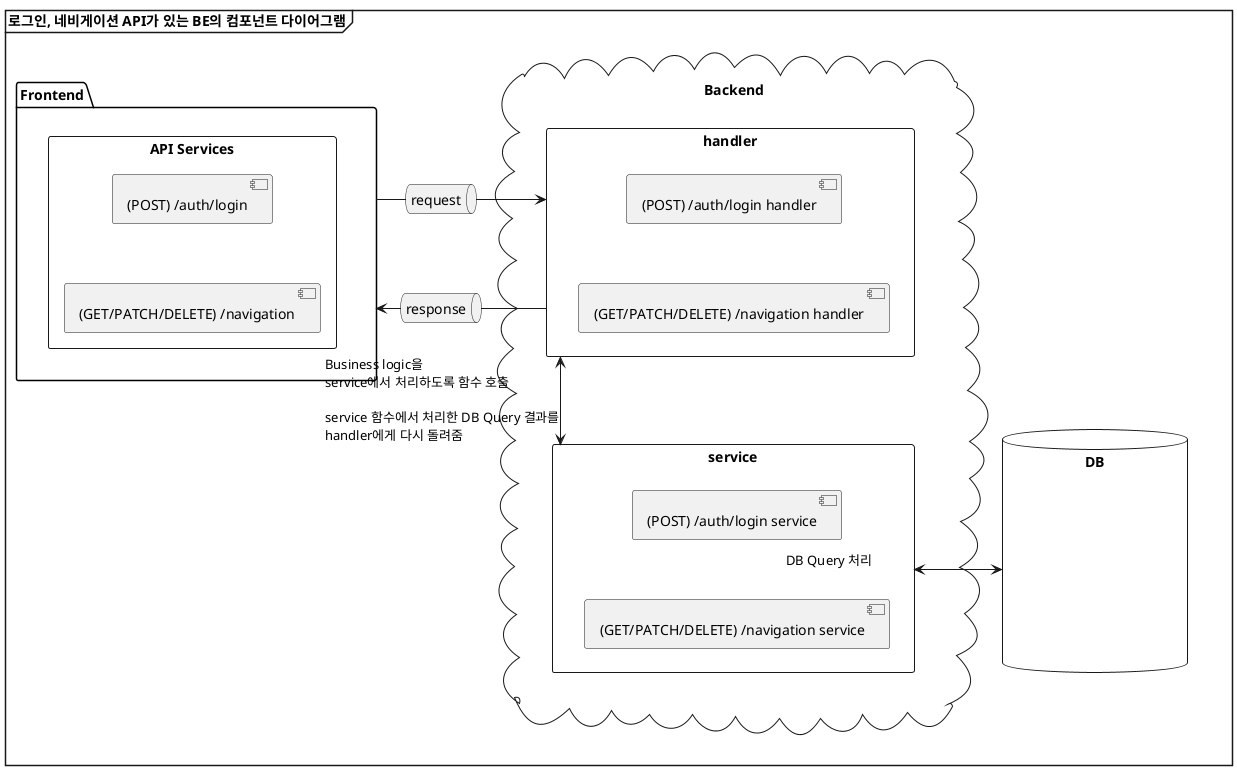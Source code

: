 @startuml 1_overview
mainframe **로그인, 네비게이션 API가 있는 BE의 컴포넌트 다이어그램**
hide stereotype

skinparam linetype ortho
skinparam <<transparent>> {
  ComponentStyle rectangle
  ComponentFontColor white
  ComponentBackgroundColor transparent
  ComponentBorderColor transparent
}
skinparam DefaultTextAlignment left

package Frontend {
  rectangle "API Services" AS api_services {
    component "(POST) /auth/login" AS login
    component "(GET/PATCH/DELETE) /navigation" AS navigation

    login -down[hidden]- navigation
  }
}

queue "request"
queue "response"

cloud Backend {
  rectangle handler {
    component "(POST) /auth/login handler" as login_handler
    component "(GET/PATCH/DELETE) /navigation handler" as nav_handler

    login_handler -down[hidden]- nav_handler
  }
  rectangle service {
    component "(POST) /auth/login service" as login_service
    component "(GET/PATCH/DELETE) /navigation service" as nav_service

    login_service -down[hidden]- nav_service
  }
}

database DB {
  component trasparent1 <<transparent>>
  component transparent2 <<transparent>>

  trasparent1 -down[hidden]- transparent2
}

request -down[hidden]- response

Frontend - request
handler <- request

Frontend <- response
handler -right- response

Frontend -right[hidden]- Backend
Backend -right[hidden]- DB
service <-right-> DB : \
  \n<back:white>DB Query 처리

handler <----> service : \
Business logic을\n\
service에서 처리하도록 함수 호출\n\
\n\
service 함수에서 처리한 DB Query 결과를\n\
handler에게 다시 돌려줌

@enduml